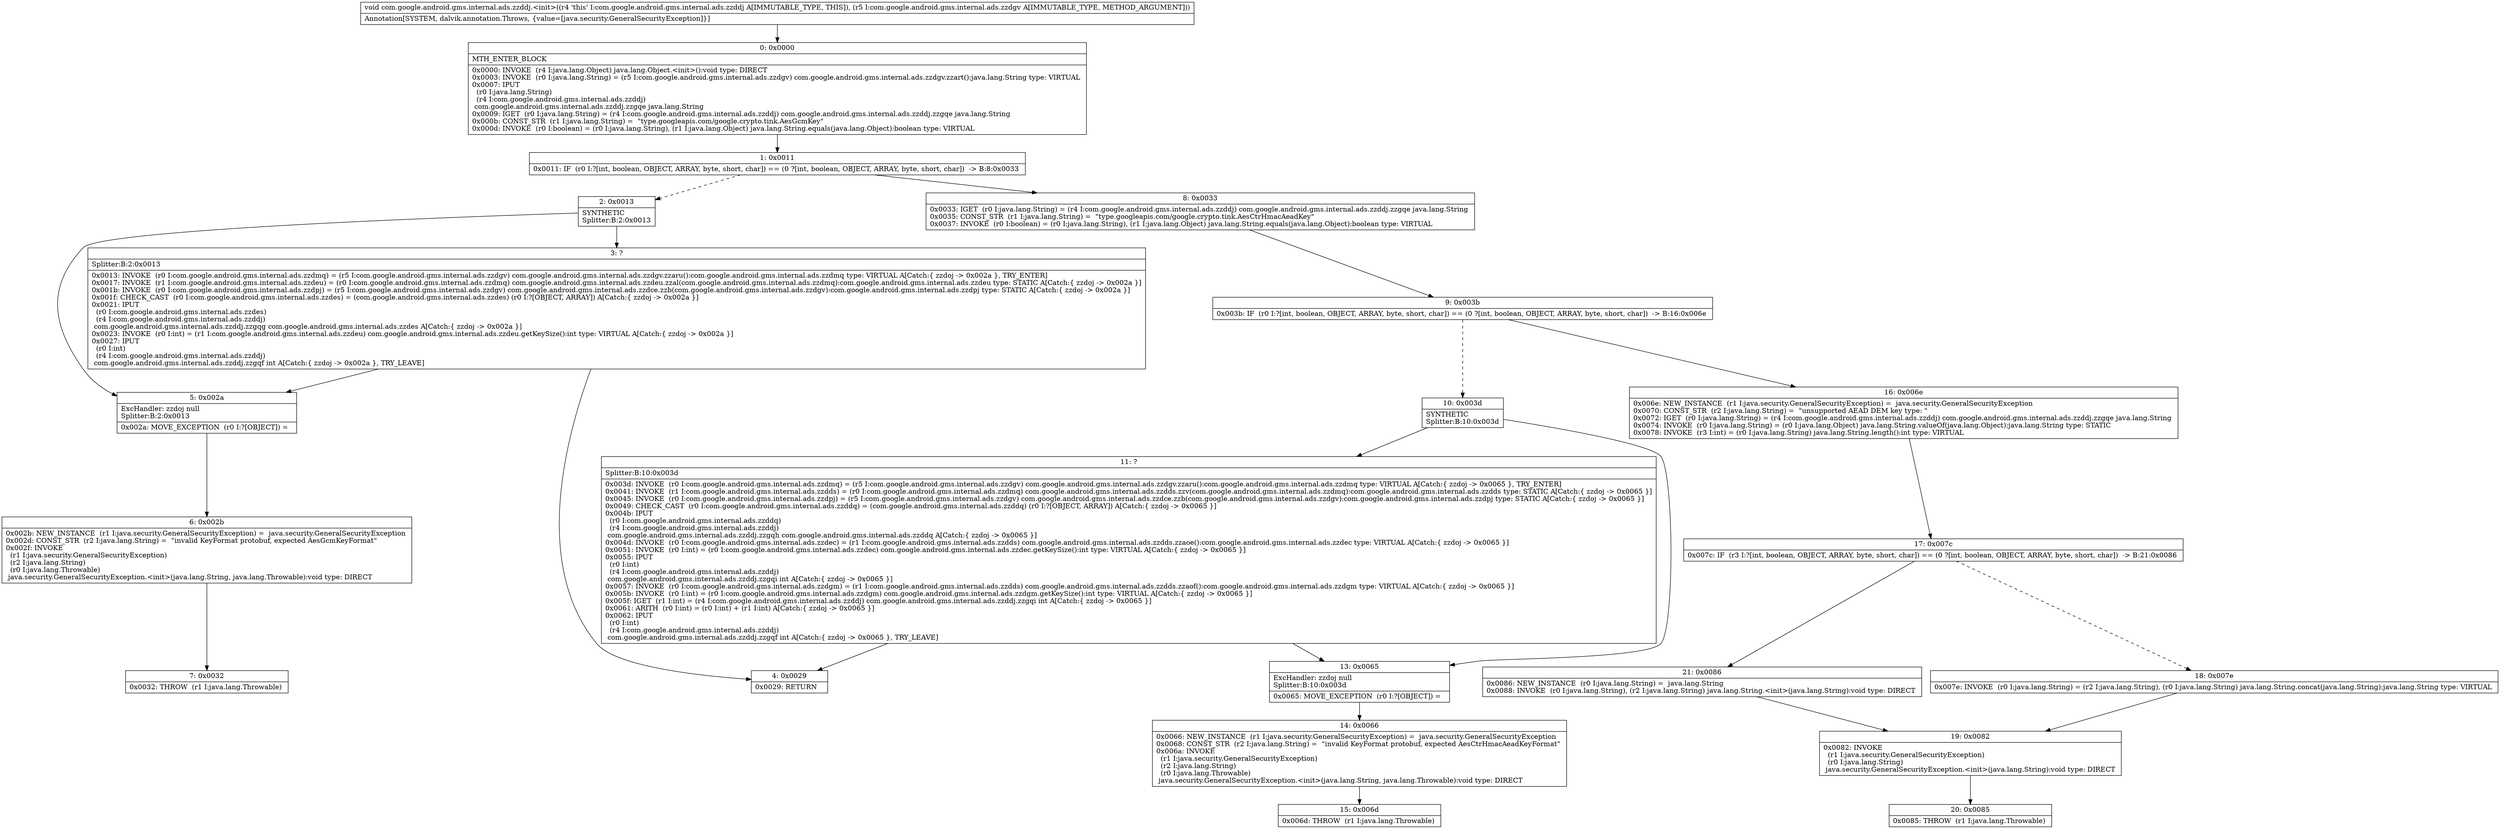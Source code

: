digraph "CFG forcom.google.android.gms.internal.ads.zzddj.\<init\>(Lcom\/google\/android\/gms\/internal\/ads\/zzdgv;)V" {
Node_0 [shape=record,label="{0\:\ 0x0000|MTH_ENTER_BLOCK\l|0x0000: INVOKE  (r4 I:java.lang.Object) java.lang.Object.\<init\>():void type: DIRECT \l0x0003: INVOKE  (r0 I:java.lang.String) = (r5 I:com.google.android.gms.internal.ads.zzdgv) com.google.android.gms.internal.ads.zzdgv.zzart():java.lang.String type: VIRTUAL \l0x0007: IPUT  \l  (r0 I:java.lang.String)\l  (r4 I:com.google.android.gms.internal.ads.zzddj)\l com.google.android.gms.internal.ads.zzddj.zzgqe java.lang.String \l0x0009: IGET  (r0 I:java.lang.String) = (r4 I:com.google.android.gms.internal.ads.zzddj) com.google.android.gms.internal.ads.zzddj.zzgqe java.lang.String \l0x000b: CONST_STR  (r1 I:java.lang.String) =  \"type.googleapis.com\/google.crypto.tink.AesGcmKey\" \l0x000d: INVOKE  (r0 I:boolean) = (r0 I:java.lang.String), (r1 I:java.lang.Object) java.lang.String.equals(java.lang.Object):boolean type: VIRTUAL \l}"];
Node_1 [shape=record,label="{1\:\ 0x0011|0x0011: IF  (r0 I:?[int, boolean, OBJECT, ARRAY, byte, short, char]) == (0 ?[int, boolean, OBJECT, ARRAY, byte, short, char])  \-\> B:8:0x0033 \l}"];
Node_2 [shape=record,label="{2\:\ 0x0013|SYNTHETIC\lSplitter:B:2:0x0013\l}"];
Node_3 [shape=record,label="{3\:\ ?|Splitter:B:2:0x0013\l|0x0013: INVOKE  (r0 I:com.google.android.gms.internal.ads.zzdmq) = (r5 I:com.google.android.gms.internal.ads.zzdgv) com.google.android.gms.internal.ads.zzdgv.zzaru():com.google.android.gms.internal.ads.zzdmq type: VIRTUAL A[Catch:\{ zzdoj \-\> 0x002a \}, TRY_ENTER]\l0x0017: INVOKE  (r1 I:com.google.android.gms.internal.ads.zzdeu) = (r0 I:com.google.android.gms.internal.ads.zzdmq) com.google.android.gms.internal.ads.zzdeu.zzal(com.google.android.gms.internal.ads.zzdmq):com.google.android.gms.internal.ads.zzdeu type: STATIC A[Catch:\{ zzdoj \-\> 0x002a \}]\l0x001b: INVOKE  (r0 I:com.google.android.gms.internal.ads.zzdpj) = (r5 I:com.google.android.gms.internal.ads.zzdgv) com.google.android.gms.internal.ads.zzdce.zzb(com.google.android.gms.internal.ads.zzdgv):com.google.android.gms.internal.ads.zzdpj type: STATIC A[Catch:\{ zzdoj \-\> 0x002a \}]\l0x001f: CHECK_CAST  (r0 I:com.google.android.gms.internal.ads.zzdes) = (com.google.android.gms.internal.ads.zzdes) (r0 I:?[OBJECT, ARRAY]) A[Catch:\{ zzdoj \-\> 0x002a \}]\l0x0021: IPUT  \l  (r0 I:com.google.android.gms.internal.ads.zzdes)\l  (r4 I:com.google.android.gms.internal.ads.zzddj)\l com.google.android.gms.internal.ads.zzddj.zzgqg com.google.android.gms.internal.ads.zzdes A[Catch:\{ zzdoj \-\> 0x002a \}]\l0x0023: INVOKE  (r0 I:int) = (r1 I:com.google.android.gms.internal.ads.zzdeu) com.google.android.gms.internal.ads.zzdeu.getKeySize():int type: VIRTUAL A[Catch:\{ zzdoj \-\> 0x002a \}]\l0x0027: IPUT  \l  (r0 I:int)\l  (r4 I:com.google.android.gms.internal.ads.zzddj)\l com.google.android.gms.internal.ads.zzddj.zzgqf int A[Catch:\{ zzdoj \-\> 0x002a \}, TRY_LEAVE]\l}"];
Node_4 [shape=record,label="{4\:\ 0x0029|0x0029: RETURN   \l}"];
Node_5 [shape=record,label="{5\:\ 0x002a|ExcHandler: zzdoj null\lSplitter:B:2:0x0013\l|0x002a: MOVE_EXCEPTION  (r0 I:?[OBJECT]) =  \l}"];
Node_6 [shape=record,label="{6\:\ 0x002b|0x002b: NEW_INSTANCE  (r1 I:java.security.GeneralSecurityException) =  java.security.GeneralSecurityException \l0x002d: CONST_STR  (r2 I:java.lang.String) =  \"invalid KeyFormat protobuf, expected AesGcmKeyFormat\" \l0x002f: INVOKE  \l  (r1 I:java.security.GeneralSecurityException)\l  (r2 I:java.lang.String)\l  (r0 I:java.lang.Throwable)\l java.security.GeneralSecurityException.\<init\>(java.lang.String, java.lang.Throwable):void type: DIRECT \l}"];
Node_7 [shape=record,label="{7\:\ 0x0032|0x0032: THROW  (r1 I:java.lang.Throwable) \l}"];
Node_8 [shape=record,label="{8\:\ 0x0033|0x0033: IGET  (r0 I:java.lang.String) = (r4 I:com.google.android.gms.internal.ads.zzddj) com.google.android.gms.internal.ads.zzddj.zzgqe java.lang.String \l0x0035: CONST_STR  (r1 I:java.lang.String) =  \"type.googleapis.com\/google.crypto.tink.AesCtrHmacAeadKey\" \l0x0037: INVOKE  (r0 I:boolean) = (r0 I:java.lang.String), (r1 I:java.lang.Object) java.lang.String.equals(java.lang.Object):boolean type: VIRTUAL \l}"];
Node_9 [shape=record,label="{9\:\ 0x003b|0x003b: IF  (r0 I:?[int, boolean, OBJECT, ARRAY, byte, short, char]) == (0 ?[int, boolean, OBJECT, ARRAY, byte, short, char])  \-\> B:16:0x006e \l}"];
Node_10 [shape=record,label="{10\:\ 0x003d|SYNTHETIC\lSplitter:B:10:0x003d\l}"];
Node_11 [shape=record,label="{11\:\ ?|Splitter:B:10:0x003d\l|0x003d: INVOKE  (r0 I:com.google.android.gms.internal.ads.zzdmq) = (r5 I:com.google.android.gms.internal.ads.zzdgv) com.google.android.gms.internal.ads.zzdgv.zzaru():com.google.android.gms.internal.ads.zzdmq type: VIRTUAL A[Catch:\{ zzdoj \-\> 0x0065 \}, TRY_ENTER]\l0x0041: INVOKE  (r1 I:com.google.android.gms.internal.ads.zzdds) = (r0 I:com.google.android.gms.internal.ads.zzdmq) com.google.android.gms.internal.ads.zzdds.zzv(com.google.android.gms.internal.ads.zzdmq):com.google.android.gms.internal.ads.zzdds type: STATIC A[Catch:\{ zzdoj \-\> 0x0065 \}]\l0x0045: INVOKE  (r0 I:com.google.android.gms.internal.ads.zzdpj) = (r5 I:com.google.android.gms.internal.ads.zzdgv) com.google.android.gms.internal.ads.zzdce.zzb(com.google.android.gms.internal.ads.zzdgv):com.google.android.gms.internal.ads.zzdpj type: STATIC A[Catch:\{ zzdoj \-\> 0x0065 \}]\l0x0049: CHECK_CAST  (r0 I:com.google.android.gms.internal.ads.zzddq) = (com.google.android.gms.internal.ads.zzddq) (r0 I:?[OBJECT, ARRAY]) A[Catch:\{ zzdoj \-\> 0x0065 \}]\l0x004b: IPUT  \l  (r0 I:com.google.android.gms.internal.ads.zzddq)\l  (r4 I:com.google.android.gms.internal.ads.zzddj)\l com.google.android.gms.internal.ads.zzddj.zzgqh com.google.android.gms.internal.ads.zzddq A[Catch:\{ zzdoj \-\> 0x0065 \}]\l0x004d: INVOKE  (r0 I:com.google.android.gms.internal.ads.zzdec) = (r1 I:com.google.android.gms.internal.ads.zzdds) com.google.android.gms.internal.ads.zzdds.zzaoe():com.google.android.gms.internal.ads.zzdec type: VIRTUAL A[Catch:\{ zzdoj \-\> 0x0065 \}]\l0x0051: INVOKE  (r0 I:int) = (r0 I:com.google.android.gms.internal.ads.zzdec) com.google.android.gms.internal.ads.zzdec.getKeySize():int type: VIRTUAL A[Catch:\{ zzdoj \-\> 0x0065 \}]\l0x0055: IPUT  \l  (r0 I:int)\l  (r4 I:com.google.android.gms.internal.ads.zzddj)\l com.google.android.gms.internal.ads.zzddj.zzgqi int A[Catch:\{ zzdoj \-\> 0x0065 \}]\l0x0057: INVOKE  (r0 I:com.google.android.gms.internal.ads.zzdgm) = (r1 I:com.google.android.gms.internal.ads.zzdds) com.google.android.gms.internal.ads.zzdds.zzaof():com.google.android.gms.internal.ads.zzdgm type: VIRTUAL A[Catch:\{ zzdoj \-\> 0x0065 \}]\l0x005b: INVOKE  (r0 I:int) = (r0 I:com.google.android.gms.internal.ads.zzdgm) com.google.android.gms.internal.ads.zzdgm.getKeySize():int type: VIRTUAL A[Catch:\{ zzdoj \-\> 0x0065 \}]\l0x005f: IGET  (r1 I:int) = (r4 I:com.google.android.gms.internal.ads.zzddj) com.google.android.gms.internal.ads.zzddj.zzgqi int A[Catch:\{ zzdoj \-\> 0x0065 \}]\l0x0061: ARITH  (r0 I:int) = (r0 I:int) + (r1 I:int) A[Catch:\{ zzdoj \-\> 0x0065 \}]\l0x0062: IPUT  \l  (r0 I:int)\l  (r4 I:com.google.android.gms.internal.ads.zzddj)\l com.google.android.gms.internal.ads.zzddj.zzgqf int A[Catch:\{ zzdoj \-\> 0x0065 \}, TRY_LEAVE]\l}"];
Node_13 [shape=record,label="{13\:\ 0x0065|ExcHandler: zzdoj null\lSplitter:B:10:0x003d\l|0x0065: MOVE_EXCEPTION  (r0 I:?[OBJECT]) =  \l}"];
Node_14 [shape=record,label="{14\:\ 0x0066|0x0066: NEW_INSTANCE  (r1 I:java.security.GeneralSecurityException) =  java.security.GeneralSecurityException \l0x0068: CONST_STR  (r2 I:java.lang.String) =  \"invalid KeyFormat protobuf, expected AesCtrHmacAeadKeyFormat\" \l0x006a: INVOKE  \l  (r1 I:java.security.GeneralSecurityException)\l  (r2 I:java.lang.String)\l  (r0 I:java.lang.Throwable)\l java.security.GeneralSecurityException.\<init\>(java.lang.String, java.lang.Throwable):void type: DIRECT \l}"];
Node_15 [shape=record,label="{15\:\ 0x006d|0x006d: THROW  (r1 I:java.lang.Throwable) \l}"];
Node_16 [shape=record,label="{16\:\ 0x006e|0x006e: NEW_INSTANCE  (r1 I:java.security.GeneralSecurityException) =  java.security.GeneralSecurityException \l0x0070: CONST_STR  (r2 I:java.lang.String) =  \"unsupported AEAD DEM key type: \" \l0x0072: IGET  (r0 I:java.lang.String) = (r4 I:com.google.android.gms.internal.ads.zzddj) com.google.android.gms.internal.ads.zzddj.zzgqe java.lang.String \l0x0074: INVOKE  (r0 I:java.lang.String) = (r0 I:java.lang.Object) java.lang.String.valueOf(java.lang.Object):java.lang.String type: STATIC \l0x0078: INVOKE  (r3 I:int) = (r0 I:java.lang.String) java.lang.String.length():int type: VIRTUAL \l}"];
Node_17 [shape=record,label="{17\:\ 0x007c|0x007c: IF  (r3 I:?[int, boolean, OBJECT, ARRAY, byte, short, char]) == (0 ?[int, boolean, OBJECT, ARRAY, byte, short, char])  \-\> B:21:0x0086 \l}"];
Node_18 [shape=record,label="{18\:\ 0x007e|0x007e: INVOKE  (r0 I:java.lang.String) = (r2 I:java.lang.String), (r0 I:java.lang.String) java.lang.String.concat(java.lang.String):java.lang.String type: VIRTUAL \l}"];
Node_19 [shape=record,label="{19\:\ 0x0082|0x0082: INVOKE  \l  (r1 I:java.security.GeneralSecurityException)\l  (r0 I:java.lang.String)\l java.security.GeneralSecurityException.\<init\>(java.lang.String):void type: DIRECT \l}"];
Node_20 [shape=record,label="{20\:\ 0x0085|0x0085: THROW  (r1 I:java.lang.Throwable) \l}"];
Node_21 [shape=record,label="{21\:\ 0x0086|0x0086: NEW_INSTANCE  (r0 I:java.lang.String) =  java.lang.String \l0x0088: INVOKE  (r0 I:java.lang.String), (r2 I:java.lang.String) java.lang.String.\<init\>(java.lang.String):void type: DIRECT \l}"];
MethodNode[shape=record,label="{void com.google.android.gms.internal.ads.zzddj.\<init\>((r4 'this' I:com.google.android.gms.internal.ads.zzddj A[IMMUTABLE_TYPE, THIS]), (r5 I:com.google.android.gms.internal.ads.zzdgv A[IMMUTABLE_TYPE, METHOD_ARGUMENT]))  | Annotation[SYSTEM, dalvik.annotation.Throws, \{value=[java.security.GeneralSecurityException]\}]\l}"];
MethodNode -> Node_0;
Node_0 -> Node_1;
Node_1 -> Node_2[style=dashed];
Node_1 -> Node_8;
Node_2 -> Node_3;
Node_2 -> Node_5;
Node_3 -> Node_4;
Node_3 -> Node_5;
Node_5 -> Node_6;
Node_6 -> Node_7;
Node_8 -> Node_9;
Node_9 -> Node_10[style=dashed];
Node_9 -> Node_16;
Node_10 -> Node_11;
Node_10 -> Node_13;
Node_11 -> Node_13;
Node_11 -> Node_4;
Node_13 -> Node_14;
Node_14 -> Node_15;
Node_16 -> Node_17;
Node_17 -> Node_18[style=dashed];
Node_17 -> Node_21;
Node_18 -> Node_19;
Node_19 -> Node_20;
Node_21 -> Node_19;
}

